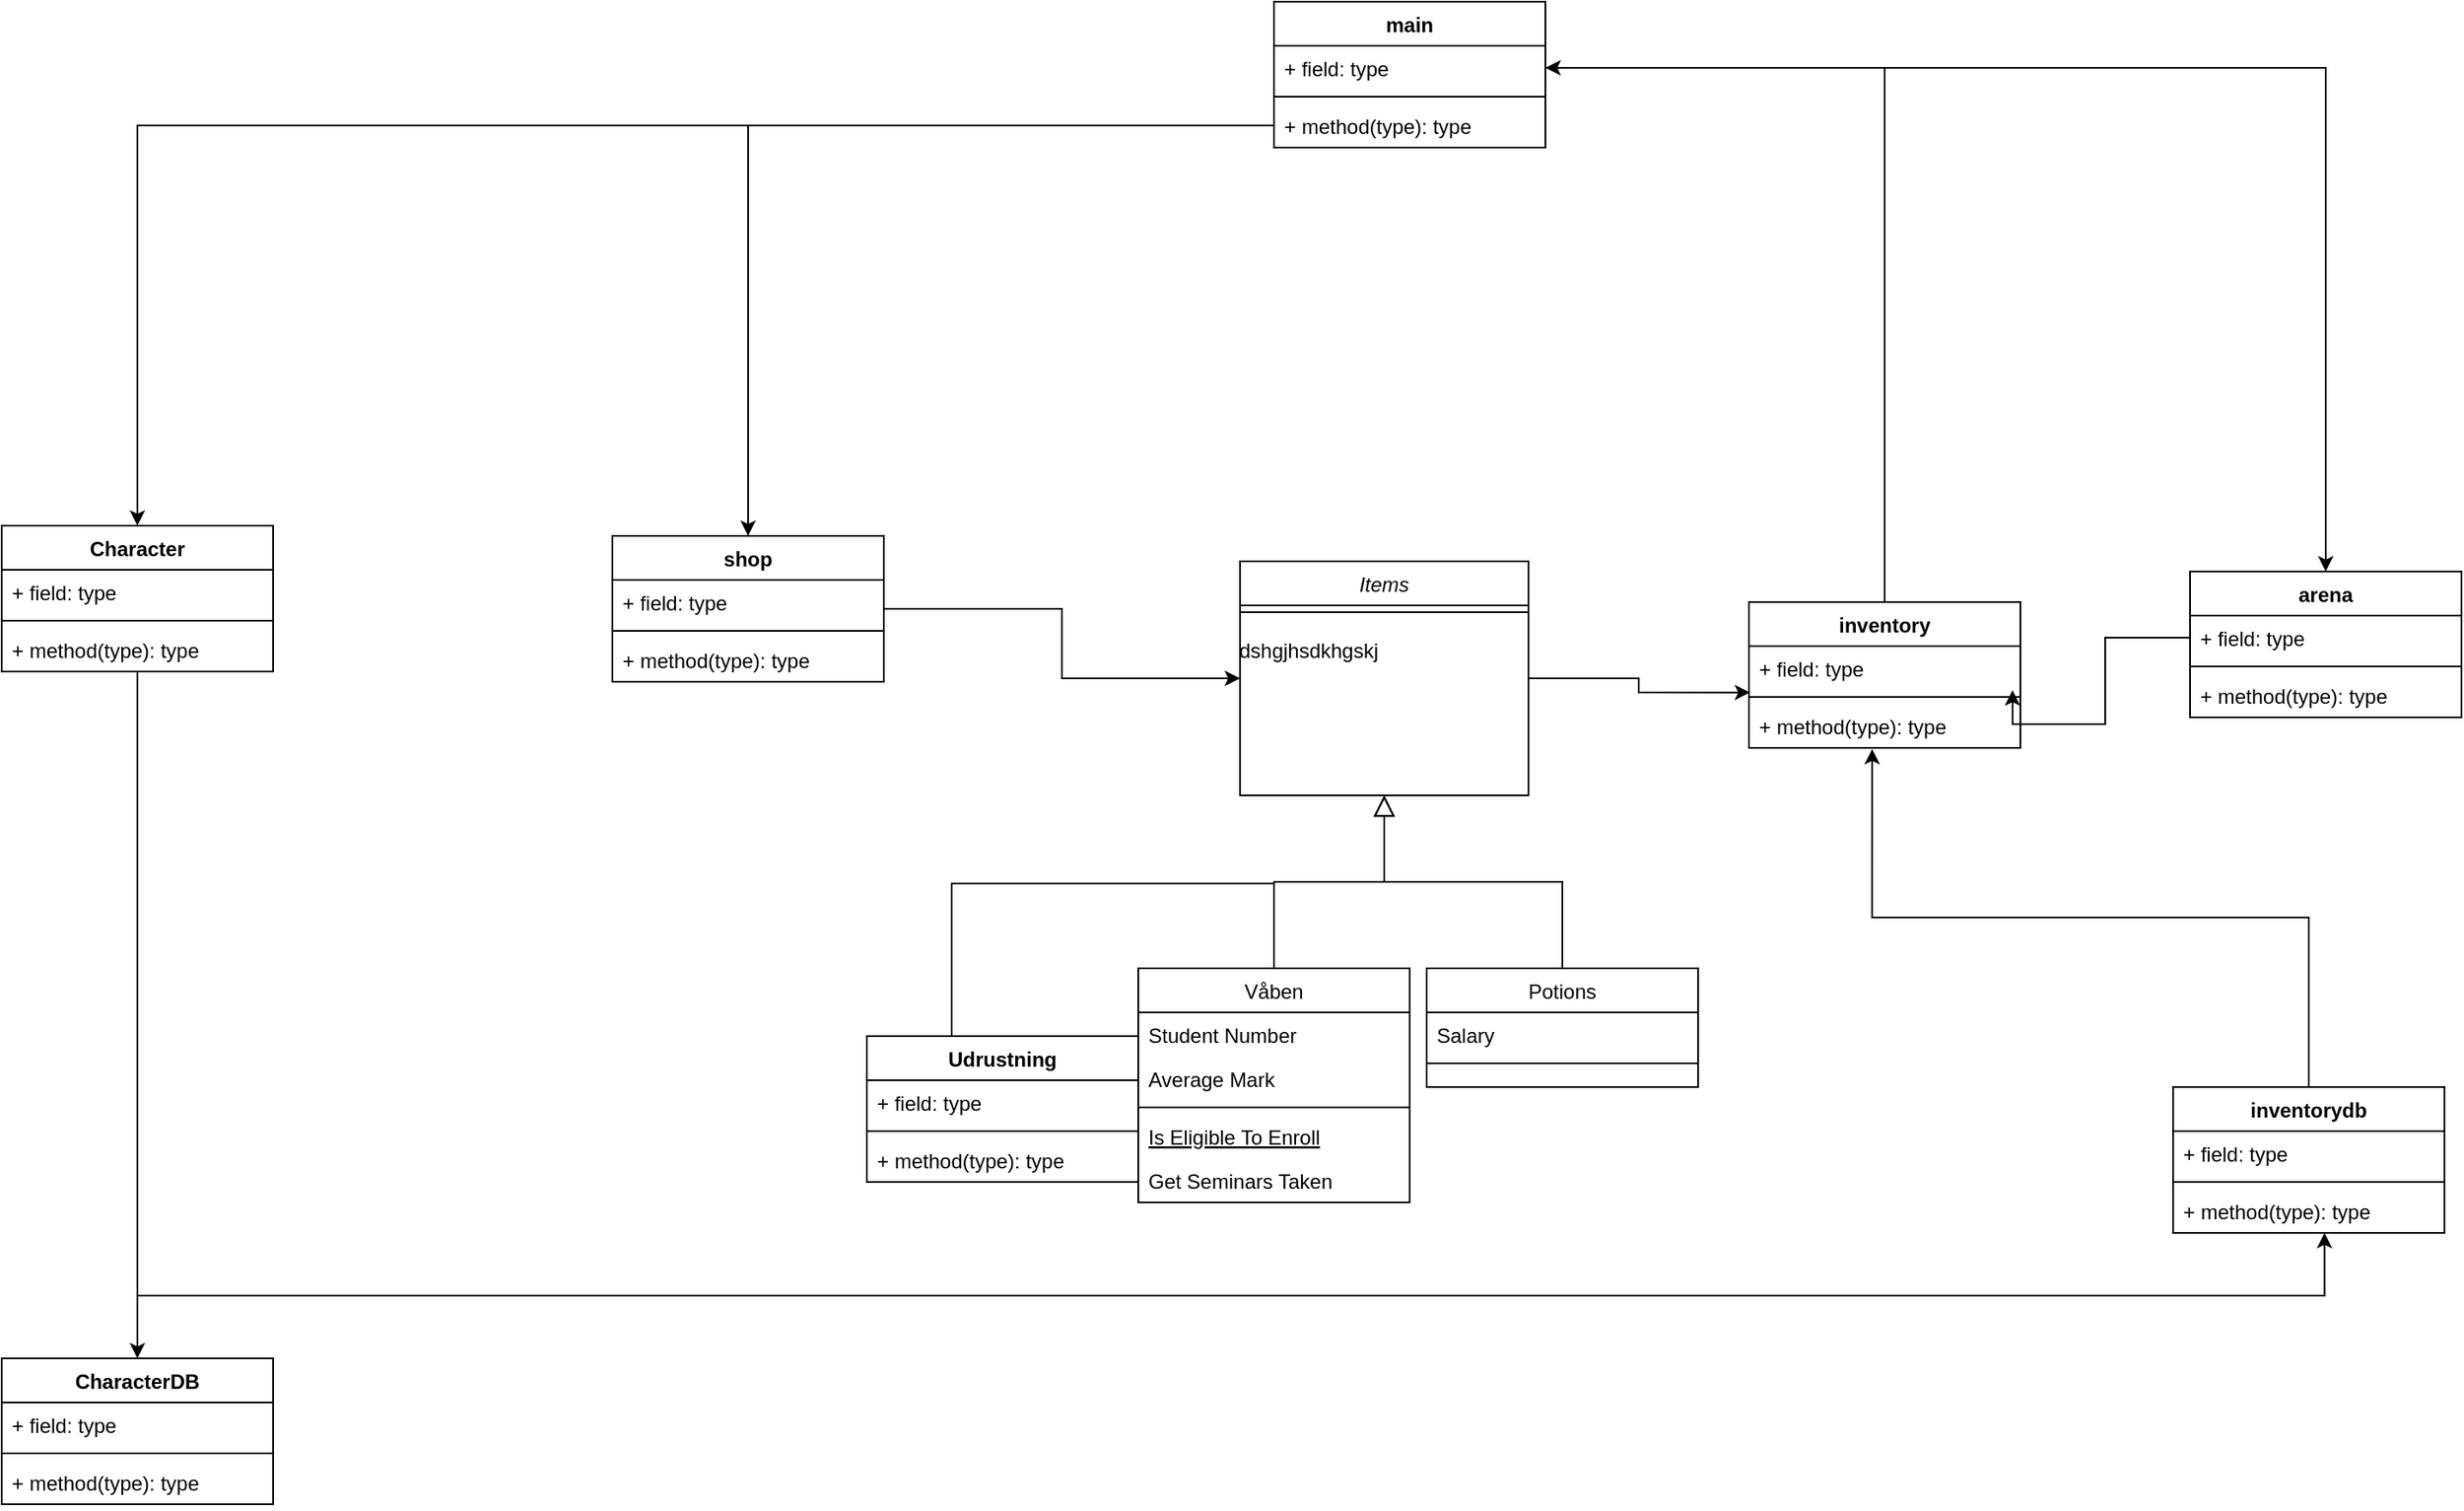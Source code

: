 <mxfile version="25.0.3">
  <diagram id="C5RBs43oDa-KdzZeNtuy" name="Page-1">
    <mxGraphModel dx="1026" dy="692" grid="1" gridSize="10" guides="1" tooltips="1" connect="1" arrows="1" fold="1" page="1" pageScale="1" pageWidth="2339" pageHeight="3300" math="0" shadow="0">
      <root>
        <mxCell id="WIyWlLk6GJQsqaUBKTNV-0" />
        <mxCell id="WIyWlLk6GJQsqaUBKTNV-1" parent="WIyWlLk6GJQsqaUBKTNV-0" />
        <mxCell id="zkfFHV4jXpPFQw0GAbJ--0" value="Items" style="swimlane;fontStyle=2;align=center;verticalAlign=top;childLayout=stackLayout;horizontal=1;startSize=26;horizontalStack=0;resizeParent=1;resizeLast=0;collapsible=1;marginBottom=0;rounded=0;shadow=0;strokeWidth=1;" parent="WIyWlLk6GJQsqaUBKTNV-1" vertex="1">
          <mxGeometry x="990" y="1000" width="170" height="138" as="geometry">
            <mxRectangle x="230" y="140" width="160" height="26" as="alternateBounds" />
          </mxGeometry>
        </mxCell>
        <mxCell id="zkfFHV4jXpPFQw0GAbJ--4" value="" style="line;html=1;strokeWidth=1;align=left;verticalAlign=middle;spacingTop=-1;spacingLeft=3;spacingRight=3;rotatable=0;labelPosition=right;points=[];portConstraint=eastwest;" parent="zkfFHV4jXpPFQw0GAbJ--0" vertex="1">
          <mxGeometry y="26" width="170" height="8" as="geometry" />
        </mxCell>
        <mxCell id="zkfFHV4jXpPFQw0GAbJ--6" value="Våben" style="swimlane;fontStyle=0;align=center;verticalAlign=top;childLayout=stackLayout;horizontal=1;startSize=26;horizontalStack=0;resizeParent=1;resizeLast=0;collapsible=1;marginBottom=0;rounded=0;shadow=0;strokeWidth=1;" parent="WIyWlLk6GJQsqaUBKTNV-1" vertex="1">
          <mxGeometry x="930" y="1240" width="160" height="138" as="geometry">
            <mxRectangle x="130" y="380" width="160" height="26" as="alternateBounds" />
          </mxGeometry>
        </mxCell>
        <mxCell id="zkfFHV4jXpPFQw0GAbJ--7" value="Student Number" style="text;align=left;verticalAlign=top;spacingLeft=4;spacingRight=4;overflow=hidden;rotatable=0;points=[[0,0.5],[1,0.5]];portConstraint=eastwest;" parent="zkfFHV4jXpPFQw0GAbJ--6" vertex="1">
          <mxGeometry y="26" width="160" height="26" as="geometry" />
        </mxCell>
        <mxCell id="zkfFHV4jXpPFQw0GAbJ--8" value="Average Mark" style="text;align=left;verticalAlign=top;spacingLeft=4;spacingRight=4;overflow=hidden;rotatable=0;points=[[0,0.5],[1,0.5]];portConstraint=eastwest;rounded=0;shadow=0;html=0;" parent="zkfFHV4jXpPFQw0GAbJ--6" vertex="1">
          <mxGeometry y="52" width="160" height="26" as="geometry" />
        </mxCell>
        <mxCell id="zkfFHV4jXpPFQw0GAbJ--9" value="" style="line;html=1;strokeWidth=1;align=left;verticalAlign=middle;spacingTop=-1;spacingLeft=3;spacingRight=3;rotatable=0;labelPosition=right;points=[];portConstraint=eastwest;" parent="zkfFHV4jXpPFQw0GAbJ--6" vertex="1">
          <mxGeometry y="78" width="160" height="8" as="geometry" />
        </mxCell>
        <mxCell id="zkfFHV4jXpPFQw0GAbJ--10" value="Is Eligible To Enroll" style="text;align=left;verticalAlign=top;spacingLeft=4;spacingRight=4;overflow=hidden;rotatable=0;points=[[0,0.5],[1,0.5]];portConstraint=eastwest;fontStyle=4" parent="zkfFHV4jXpPFQw0GAbJ--6" vertex="1">
          <mxGeometry y="86" width="160" height="26" as="geometry" />
        </mxCell>
        <mxCell id="zkfFHV4jXpPFQw0GAbJ--11" value="Get Seminars Taken" style="text;align=left;verticalAlign=top;spacingLeft=4;spacingRight=4;overflow=hidden;rotatable=0;points=[[0,0.5],[1,0.5]];portConstraint=eastwest;" parent="zkfFHV4jXpPFQw0GAbJ--6" vertex="1">
          <mxGeometry y="112" width="160" height="26" as="geometry" />
        </mxCell>
        <mxCell id="zkfFHV4jXpPFQw0GAbJ--12" value="" style="endArrow=block;endSize=10;endFill=0;shadow=0;strokeWidth=1;rounded=0;curved=0;edgeStyle=elbowEdgeStyle;elbow=vertical;" parent="WIyWlLk6GJQsqaUBKTNV-1" source="zkfFHV4jXpPFQw0GAbJ--6" target="zkfFHV4jXpPFQw0GAbJ--0" edge="1">
          <mxGeometry width="160" relative="1" as="geometry">
            <mxPoint x="970" y="1083" as="sourcePoint" />
            <mxPoint x="970" y="1083" as="targetPoint" />
          </mxGeometry>
        </mxCell>
        <mxCell id="zkfFHV4jXpPFQw0GAbJ--13" value="Potions" style="swimlane;fontStyle=0;align=center;verticalAlign=top;childLayout=stackLayout;horizontal=1;startSize=26;horizontalStack=0;resizeParent=1;resizeLast=0;collapsible=1;marginBottom=0;rounded=0;shadow=0;strokeWidth=1;" parent="WIyWlLk6GJQsqaUBKTNV-1" vertex="1">
          <mxGeometry x="1100" y="1240" width="160" height="70" as="geometry">
            <mxRectangle x="340" y="380" width="170" height="26" as="alternateBounds" />
          </mxGeometry>
        </mxCell>
        <mxCell id="zkfFHV4jXpPFQw0GAbJ--14" value="Salary" style="text;align=left;verticalAlign=top;spacingLeft=4;spacingRight=4;overflow=hidden;rotatable=0;points=[[0,0.5],[1,0.5]];portConstraint=eastwest;" parent="zkfFHV4jXpPFQw0GAbJ--13" vertex="1">
          <mxGeometry y="26" width="160" height="26" as="geometry" />
        </mxCell>
        <mxCell id="zkfFHV4jXpPFQw0GAbJ--15" value="" style="line;html=1;strokeWidth=1;align=left;verticalAlign=middle;spacingTop=-1;spacingLeft=3;spacingRight=3;rotatable=0;labelPosition=right;points=[];portConstraint=eastwest;" parent="zkfFHV4jXpPFQw0GAbJ--13" vertex="1">
          <mxGeometry y="52" width="160" height="8" as="geometry" />
        </mxCell>
        <mxCell id="zkfFHV4jXpPFQw0GAbJ--16" value="" style="endArrow=block;endSize=10;endFill=0;shadow=0;strokeWidth=1;rounded=0;curved=0;edgeStyle=elbowEdgeStyle;elbow=vertical;" parent="WIyWlLk6GJQsqaUBKTNV-1" source="zkfFHV4jXpPFQw0GAbJ--13" target="zkfFHV4jXpPFQw0GAbJ--0" edge="1">
          <mxGeometry width="160" relative="1" as="geometry">
            <mxPoint x="980" y="1253" as="sourcePoint" />
            <mxPoint x="1080" y="1151" as="targetPoint" />
          </mxGeometry>
        </mxCell>
        <mxCell id="vSExIK04_qFcD2BLQ-SQ-7" value="" style="endArrow=none;html=1;rounded=0;exitX=1;exitY=0.5;exitDx=0;exitDy=0;" parent="WIyWlLk6GJQsqaUBKTNV-1" edge="1">
          <mxGeometry width="50" height="50" relative="1" as="geometry">
            <mxPoint x="820" y="1280" as="sourcePoint" />
            <mxPoint x="1010" y="1190" as="targetPoint" />
            <Array as="points">
              <mxPoint x="820" y="1190" />
            </Array>
          </mxGeometry>
        </mxCell>
        <mxCell id="vSExIK04_qFcD2BLQ-SQ-9" value="Udrustning" style="swimlane;fontStyle=1;align=center;verticalAlign=top;childLayout=stackLayout;horizontal=1;startSize=26;horizontalStack=0;resizeParent=1;resizeParentMax=0;resizeLast=0;collapsible=1;marginBottom=0;whiteSpace=wrap;html=1;" parent="WIyWlLk6GJQsqaUBKTNV-1" vertex="1">
          <mxGeometry x="770" y="1280" width="160" height="86" as="geometry" />
        </mxCell>
        <mxCell id="vSExIK04_qFcD2BLQ-SQ-10" value="+ field: type" style="text;strokeColor=none;fillColor=none;align=left;verticalAlign=top;spacingLeft=4;spacingRight=4;overflow=hidden;rotatable=0;points=[[0,0.5],[1,0.5]];portConstraint=eastwest;whiteSpace=wrap;html=1;" parent="vSExIK04_qFcD2BLQ-SQ-9" vertex="1">
          <mxGeometry y="26" width="160" height="26" as="geometry" />
        </mxCell>
        <mxCell id="vSExIK04_qFcD2BLQ-SQ-11" value="" style="line;strokeWidth=1;fillColor=none;align=left;verticalAlign=middle;spacingTop=-1;spacingLeft=3;spacingRight=3;rotatable=0;labelPosition=right;points=[];portConstraint=eastwest;strokeColor=inherit;" parent="vSExIK04_qFcD2BLQ-SQ-9" vertex="1">
          <mxGeometry y="52" width="160" height="8" as="geometry" />
        </mxCell>
        <mxCell id="vSExIK04_qFcD2BLQ-SQ-12" value="+ method(type): type" style="text;strokeColor=none;fillColor=none;align=left;verticalAlign=top;spacingLeft=4;spacingRight=4;overflow=hidden;rotatable=0;points=[[0,0.5],[1,0.5]];portConstraint=eastwest;whiteSpace=wrap;html=1;" parent="vSExIK04_qFcD2BLQ-SQ-9" vertex="1">
          <mxGeometry y="60" width="160" height="26" as="geometry" />
        </mxCell>
        <mxCell id="j6TAuj9z_zM9uJ7g6sG7-0" value="main" style="swimlane;fontStyle=1;align=center;verticalAlign=top;childLayout=stackLayout;horizontal=1;startSize=26;horizontalStack=0;resizeParent=1;resizeParentMax=0;resizeLast=0;collapsible=1;marginBottom=0;whiteSpace=wrap;html=1;" parent="WIyWlLk6GJQsqaUBKTNV-1" vertex="1">
          <mxGeometry x="1010" y="670" width="160" height="86" as="geometry" />
        </mxCell>
        <mxCell id="j6TAuj9z_zM9uJ7g6sG7-1" value="+ field: type" style="text;strokeColor=none;fillColor=none;align=left;verticalAlign=top;spacingLeft=4;spacingRight=4;overflow=hidden;rotatable=0;points=[[0,0.5],[1,0.5]];portConstraint=eastwest;whiteSpace=wrap;html=1;" parent="j6TAuj9z_zM9uJ7g6sG7-0" vertex="1">
          <mxGeometry y="26" width="160" height="26" as="geometry" />
        </mxCell>
        <mxCell id="j6TAuj9z_zM9uJ7g6sG7-2" value="" style="line;strokeWidth=1;fillColor=none;align=left;verticalAlign=middle;spacingTop=-1;spacingLeft=3;spacingRight=3;rotatable=0;labelPosition=right;points=[];portConstraint=eastwest;strokeColor=inherit;" parent="j6TAuj9z_zM9uJ7g6sG7-0" vertex="1">
          <mxGeometry y="52" width="160" height="8" as="geometry" />
        </mxCell>
        <mxCell id="j6TAuj9z_zM9uJ7g6sG7-3" value="+ method(type): type" style="text;strokeColor=none;fillColor=none;align=left;verticalAlign=top;spacingLeft=4;spacingRight=4;overflow=hidden;rotatable=0;points=[[0,0.5],[1,0.5]];portConstraint=eastwest;whiteSpace=wrap;html=1;" parent="j6TAuj9z_zM9uJ7g6sG7-0" vertex="1">
          <mxGeometry y="60" width="160" height="26" as="geometry" />
        </mxCell>
        <mxCell id="j6TAuj9z_zM9uJ7g6sG7-4" value="inventorydb" style="swimlane;fontStyle=1;align=center;verticalAlign=top;childLayout=stackLayout;horizontal=1;startSize=26;horizontalStack=0;resizeParent=1;resizeParentMax=0;resizeLast=0;collapsible=1;marginBottom=0;whiteSpace=wrap;html=1;" parent="WIyWlLk6GJQsqaUBKTNV-1" vertex="1">
          <mxGeometry x="1540" y="1310" width="160" height="86" as="geometry" />
        </mxCell>
        <mxCell id="j6TAuj9z_zM9uJ7g6sG7-5" value="+ field: type" style="text;strokeColor=none;fillColor=none;align=left;verticalAlign=top;spacingLeft=4;spacingRight=4;overflow=hidden;rotatable=0;points=[[0,0.5],[1,0.5]];portConstraint=eastwest;whiteSpace=wrap;html=1;" parent="j6TAuj9z_zM9uJ7g6sG7-4" vertex="1">
          <mxGeometry y="26" width="160" height="26" as="geometry" />
        </mxCell>
        <mxCell id="j6TAuj9z_zM9uJ7g6sG7-6" value="" style="line;strokeWidth=1;fillColor=none;align=left;verticalAlign=middle;spacingTop=-1;spacingLeft=3;spacingRight=3;rotatable=0;labelPosition=right;points=[];portConstraint=eastwest;strokeColor=inherit;" parent="j6TAuj9z_zM9uJ7g6sG7-4" vertex="1">
          <mxGeometry y="52" width="160" height="8" as="geometry" />
        </mxCell>
        <mxCell id="j6TAuj9z_zM9uJ7g6sG7-7" value="+ method(type): type" style="text;strokeColor=none;fillColor=none;align=left;verticalAlign=top;spacingLeft=4;spacingRight=4;overflow=hidden;rotatable=0;points=[[0,0.5],[1,0.5]];portConstraint=eastwest;whiteSpace=wrap;html=1;" parent="j6TAuj9z_zM9uJ7g6sG7-4" vertex="1">
          <mxGeometry y="60" width="160" height="26" as="geometry" />
        </mxCell>
        <mxCell id="j6TAuj9z_zM9uJ7g6sG7-8" value="arena" style="swimlane;fontStyle=1;align=center;verticalAlign=top;childLayout=stackLayout;horizontal=1;startSize=26;horizontalStack=0;resizeParent=1;resizeParentMax=0;resizeLast=0;collapsible=1;marginBottom=0;whiteSpace=wrap;html=1;" parent="WIyWlLk6GJQsqaUBKTNV-1" vertex="1">
          <mxGeometry x="1550" y="1006" width="160" height="86" as="geometry" />
        </mxCell>
        <mxCell id="j6TAuj9z_zM9uJ7g6sG7-9" value="+ field: type" style="text;strokeColor=none;fillColor=none;align=left;verticalAlign=top;spacingLeft=4;spacingRight=4;overflow=hidden;rotatable=0;points=[[0,0.5],[1,0.5]];portConstraint=eastwest;whiteSpace=wrap;html=1;" parent="j6TAuj9z_zM9uJ7g6sG7-8" vertex="1">
          <mxGeometry y="26" width="160" height="26" as="geometry" />
        </mxCell>
        <mxCell id="j6TAuj9z_zM9uJ7g6sG7-10" value="" style="line;strokeWidth=1;fillColor=none;align=left;verticalAlign=middle;spacingTop=-1;spacingLeft=3;spacingRight=3;rotatable=0;labelPosition=right;points=[];portConstraint=eastwest;strokeColor=inherit;" parent="j6TAuj9z_zM9uJ7g6sG7-8" vertex="1">
          <mxGeometry y="52" width="160" height="8" as="geometry" />
        </mxCell>
        <mxCell id="j6TAuj9z_zM9uJ7g6sG7-11" value="+ method(type): type" style="text;strokeColor=none;fillColor=none;align=left;verticalAlign=top;spacingLeft=4;spacingRight=4;overflow=hidden;rotatable=0;points=[[0,0.5],[1,0.5]];portConstraint=eastwest;whiteSpace=wrap;html=1;" parent="j6TAuj9z_zM9uJ7g6sG7-8" vertex="1">
          <mxGeometry y="60" width="160" height="26" as="geometry" />
        </mxCell>
        <mxCell id="j6TAuj9z_zM9uJ7g6sG7-38" style="edgeStyle=orthogonalEdgeStyle;rounded=0;orthogonalLoop=1;jettySize=auto;html=1;entryX=0;entryY=0.5;entryDx=0;entryDy=0;" parent="WIyWlLk6GJQsqaUBKTNV-1" source="j6TAuj9z_zM9uJ7g6sG7-12" target="zkfFHV4jXpPFQw0GAbJ--0" edge="1">
          <mxGeometry relative="1" as="geometry" />
        </mxCell>
        <mxCell id="j6TAuj9z_zM9uJ7g6sG7-12" value="shop" style="swimlane;fontStyle=1;align=center;verticalAlign=top;childLayout=stackLayout;horizontal=1;startSize=26;horizontalStack=0;resizeParent=1;resizeParentMax=0;resizeLast=0;collapsible=1;marginBottom=0;whiteSpace=wrap;html=1;" parent="WIyWlLk6GJQsqaUBKTNV-1" vertex="1">
          <mxGeometry x="620" y="985" width="160" height="86" as="geometry" />
        </mxCell>
        <mxCell id="j6TAuj9z_zM9uJ7g6sG7-13" value="+ field: type" style="text;strokeColor=none;fillColor=none;align=left;verticalAlign=top;spacingLeft=4;spacingRight=4;overflow=hidden;rotatable=0;points=[[0,0.5],[1,0.5]];portConstraint=eastwest;whiteSpace=wrap;html=1;" parent="j6TAuj9z_zM9uJ7g6sG7-12" vertex="1">
          <mxGeometry y="26" width="160" height="26" as="geometry" />
        </mxCell>
        <mxCell id="j6TAuj9z_zM9uJ7g6sG7-14" value="" style="line;strokeWidth=1;fillColor=none;align=left;verticalAlign=middle;spacingTop=-1;spacingLeft=3;spacingRight=3;rotatable=0;labelPosition=right;points=[];portConstraint=eastwest;strokeColor=inherit;" parent="j6TAuj9z_zM9uJ7g6sG7-12" vertex="1">
          <mxGeometry y="52" width="160" height="8" as="geometry" />
        </mxCell>
        <mxCell id="j6TAuj9z_zM9uJ7g6sG7-15" value="+ method(type): type" style="text;strokeColor=none;fillColor=none;align=left;verticalAlign=top;spacingLeft=4;spacingRight=4;overflow=hidden;rotatable=0;points=[[0,0.5],[1,0.5]];portConstraint=eastwest;whiteSpace=wrap;html=1;" parent="j6TAuj9z_zM9uJ7g6sG7-12" vertex="1">
          <mxGeometry y="60" width="160" height="26" as="geometry" />
        </mxCell>
        <mxCell id="j6TAuj9z_zM9uJ7g6sG7-37" style="edgeStyle=orthogonalEdgeStyle;rounded=0;orthogonalLoop=1;jettySize=auto;html=1;entryX=1;entryY=0.5;entryDx=0;entryDy=0;" parent="WIyWlLk6GJQsqaUBKTNV-1" source="j6TAuj9z_zM9uJ7g6sG7-16" target="j6TAuj9z_zM9uJ7g6sG7-1" edge="1">
          <mxGeometry relative="1" as="geometry" />
        </mxCell>
        <mxCell id="j6TAuj9z_zM9uJ7g6sG7-16" value="inventory" style="swimlane;fontStyle=1;align=center;verticalAlign=top;childLayout=stackLayout;horizontal=1;startSize=26;horizontalStack=0;resizeParent=1;resizeParentMax=0;resizeLast=0;collapsible=1;marginBottom=0;whiteSpace=wrap;html=1;" parent="WIyWlLk6GJQsqaUBKTNV-1" vertex="1">
          <mxGeometry x="1290" y="1024" width="160" height="86" as="geometry" />
        </mxCell>
        <mxCell id="j6TAuj9z_zM9uJ7g6sG7-17" value="+ field: type" style="text;strokeColor=none;fillColor=none;align=left;verticalAlign=top;spacingLeft=4;spacingRight=4;overflow=hidden;rotatable=0;points=[[0,0.5],[1,0.5]];portConstraint=eastwest;whiteSpace=wrap;html=1;" parent="j6TAuj9z_zM9uJ7g6sG7-16" vertex="1">
          <mxGeometry y="26" width="160" height="26" as="geometry" />
        </mxCell>
        <mxCell id="j6TAuj9z_zM9uJ7g6sG7-18" value="" style="line;strokeWidth=1;fillColor=none;align=left;verticalAlign=middle;spacingTop=-1;spacingLeft=3;spacingRight=3;rotatable=0;labelPosition=right;points=[];portConstraint=eastwest;strokeColor=inherit;" parent="j6TAuj9z_zM9uJ7g6sG7-16" vertex="1">
          <mxGeometry y="52" width="160" height="8" as="geometry" />
        </mxCell>
        <mxCell id="j6TAuj9z_zM9uJ7g6sG7-19" value="+ method(type): type" style="text;strokeColor=none;fillColor=none;align=left;verticalAlign=top;spacingLeft=4;spacingRight=4;overflow=hidden;rotatable=0;points=[[0,0.5],[1,0.5]];portConstraint=eastwest;whiteSpace=wrap;html=1;" parent="j6TAuj9z_zM9uJ7g6sG7-16" vertex="1">
          <mxGeometry y="60" width="160" height="26" as="geometry" />
        </mxCell>
        <mxCell id="j6TAuj9z_zM9uJ7g6sG7-30" style="edgeStyle=orthogonalEdgeStyle;rounded=0;orthogonalLoop=1;jettySize=auto;html=1;entryX=0.5;entryY=0;entryDx=0;entryDy=0;" parent="WIyWlLk6GJQsqaUBKTNV-1" source="j6TAuj9z_zM9uJ7g6sG7-21" target="j6TAuj9z_zM9uJ7g6sG7-25" edge="1">
          <mxGeometry relative="1" as="geometry" />
        </mxCell>
        <mxCell id="j6TAuj9z_zM9uJ7g6sG7-21" value="Character" style="swimlane;fontStyle=1;align=center;verticalAlign=top;childLayout=stackLayout;horizontal=1;startSize=26;horizontalStack=0;resizeParent=1;resizeParentMax=0;resizeLast=0;collapsible=1;marginBottom=0;whiteSpace=wrap;html=1;" parent="WIyWlLk6GJQsqaUBKTNV-1" vertex="1">
          <mxGeometry x="260" y="979" width="160" height="86" as="geometry" />
        </mxCell>
        <mxCell id="j6TAuj9z_zM9uJ7g6sG7-22" value="+ field: type" style="text;strokeColor=none;fillColor=none;align=left;verticalAlign=top;spacingLeft=4;spacingRight=4;overflow=hidden;rotatable=0;points=[[0,0.5],[1,0.5]];portConstraint=eastwest;whiteSpace=wrap;html=1;" parent="j6TAuj9z_zM9uJ7g6sG7-21" vertex="1">
          <mxGeometry y="26" width="160" height="26" as="geometry" />
        </mxCell>
        <mxCell id="j6TAuj9z_zM9uJ7g6sG7-23" value="" style="line;strokeWidth=1;fillColor=none;align=left;verticalAlign=middle;spacingTop=-1;spacingLeft=3;spacingRight=3;rotatable=0;labelPosition=right;points=[];portConstraint=eastwest;strokeColor=inherit;" parent="j6TAuj9z_zM9uJ7g6sG7-21" vertex="1">
          <mxGeometry y="52" width="160" height="8" as="geometry" />
        </mxCell>
        <mxCell id="j6TAuj9z_zM9uJ7g6sG7-24" value="+ method(type): type" style="text;strokeColor=none;fillColor=none;align=left;verticalAlign=top;spacingLeft=4;spacingRight=4;overflow=hidden;rotatable=0;points=[[0,0.5],[1,0.5]];portConstraint=eastwest;whiteSpace=wrap;html=1;" parent="j6TAuj9z_zM9uJ7g6sG7-21" vertex="1">
          <mxGeometry y="60" width="160" height="26" as="geometry" />
        </mxCell>
        <mxCell id="j6TAuj9z_zM9uJ7g6sG7-25" value="CharacterDB" style="swimlane;fontStyle=1;align=center;verticalAlign=top;childLayout=stackLayout;horizontal=1;startSize=26;horizontalStack=0;resizeParent=1;resizeParentMax=0;resizeLast=0;collapsible=1;marginBottom=0;whiteSpace=wrap;html=1;" parent="WIyWlLk6GJQsqaUBKTNV-1" vertex="1">
          <mxGeometry x="260" y="1470" width="160" height="86" as="geometry" />
        </mxCell>
        <mxCell id="j6TAuj9z_zM9uJ7g6sG7-26" value="+ field: type" style="text;strokeColor=none;fillColor=none;align=left;verticalAlign=top;spacingLeft=4;spacingRight=4;overflow=hidden;rotatable=0;points=[[0,0.5],[1,0.5]];portConstraint=eastwest;whiteSpace=wrap;html=1;" parent="j6TAuj9z_zM9uJ7g6sG7-25" vertex="1">
          <mxGeometry y="26" width="160" height="26" as="geometry" />
        </mxCell>
        <mxCell id="j6TAuj9z_zM9uJ7g6sG7-27" value="" style="line;strokeWidth=1;fillColor=none;align=left;verticalAlign=middle;spacingTop=-1;spacingLeft=3;spacingRight=3;rotatable=0;labelPosition=right;points=[];portConstraint=eastwest;strokeColor=inherit;" parent="j6TAuj9z_zM9uJ7g6sG7-25" vertex="1">
          <mxGeometry y="52" width="160" height="8" as="geometry" />
        </mxCell>
        <mxCell id="j6TAuj9z_zM9uJ7g6sG7-28" value="+ method(type): type" style="text;strokeColor=none;fillColor=none;align=left;verticalAlign=top;spacingLeft=4;spacingRight=4;overflow=hidden;rotatable=0;points=[[0,0.5],[1,0.5]];portConstraint=eastwest;whiteSpace=wrap;html=1;" parent="j6TAuj9z_zM9uJ7g6sG7-25" vertex="1">
          <mxGeometry y="60" width="160" height="26" as="geometry" />
        </mxCell>
        <mxCell id="j6TAuj9z_zM9uJ7g6sG7-29" style="edgeStyle=orthogonalEdgeStyle;rounded=0;orthogonalLoop=1;jettySize=auto;html=1;entryX=0.558;entryY=1;entryDx=0;entryDy=0;entryPerimeter=0;" parent="WIyWlLk6GJQsqaUBKTNV-1" source="j6TAuj9z_zM9uJ7g6sG7-25" target="j6TAuj9z_zM9uJ7g6sG7-7" edge="1">
          <mxGeometry relative="1" as="geometry" />
        </mxCell>
        <mxCell id="j6TAuj9z_zM9uJ7g6sG7-31" style="edgeStyle=orthogonalEdgeStyle;rounded=0;orthogonalLoop=1;jettySize=auto;html=1;entryX=0.5;entryY=0;entryDx=0;entryDy=0;" parent="WIyWlLk6GJQsqaUBKTNV-1" source="j6TAuj9z_zM9uJ7g6sG7-3" target="j6TAuj9z_zM9uJ7g6sG7-21" edge="1">
          <mxGeometry relative="1" as="geometry" />
        </mxCell>
        <mxCell id="j6TAuj9z_zM9uJ7g6sG7-32" style="edgeStyle=orthogonalEdgeStyle;rounded=0;orthogonalLoop=1;jettySize=auto;html=1;" parent="WIyWlLk6GJQsqaUBKTNV-1" source="j6TAuj9z_zM9uJ7g6sG7-3" target="j6TAuj9z_zM9uJ7g6sG7-12" edge="1">
          <mxGeometry relative="1" as="geometry" />
        </mxCell>
        <mxCell id="j6TAuj9z_zM9uJ7g6sG7-33" style="edgeStyle=orthogonalEdgeStyle;rounded=0;orthogonalLoop=1;jettySize=auto;html=1;entryX=0.5;entryY=0;entryDx=0;entryDy=0;" parent="WIyWlLk6GJQsqaUBKTNV-1" source="j6TAuj9z_zM9uJ7g6sG7-1" target="j6TAuj9z_zM9uJ7g6sG7-8" edge="1">
          <mxGeometry relative="1" as="geometry" />
        </mxCell>
        <mxCell id="j6TAuj9z_zM9uJ7g6sG7-34" style="edgeStyle=orthogonalEdgeStyle;rounded=0;orthogonalLoop=1;jettySize=auto;html=1;entryX=0.971;entryY=1;entryDx=0;entryDy=0;entryPerimeter=0;" parent="WIyWlLk6GJQsqaUBKTNV-1" source="j6TAuj9z_zM9uJ7g6sG7-9" target="j6TAuj9z_zM9uJ7g6sG7-17" edge="1">
          <mxGeometry relative="1" as="geometry" />
        </mxCell>
        <mxCell id="j6TAuj9z_zM9uJ7g6sG7-35" style="edgeStyle=orthogonalEdgeStyle;rounded=0;orthogonalLoop=1;jettySize=auto;html=1;entryX=0.004;entryY=1.051;entryDx=0;entryDy=0;entryPerimeter=0;" parent="WIyWlLk6GJQsqaUBKTNV-1" source="zkfFHV4jXpPFQw0GAbJ--0" target="j6TAuj9z_zM9uJ7g6sG7-17" edge="1">
          <mxGeometry relative="1" as="geometry" />
        </mxCell>
        <mxCell id="j6TAuj9z_zM9uJ7g6sG7-36" style="edgeStyle=orthogonalEdgeStyle;rounded=0;orthogonalLoop=1;jettySize=auto;html=1;entryX=0.454;entryY=1.026;entryDx=0;entryDy=0;entryPerimeter=0;" parent="WIyWlLk6GJQsqaUBKTNV-1" source="j6TAuj9z_zM9uJ7g6sG7-4" target="j6TAuj9z_zM9uJ7g6sG7-19" edge="1">
          <mxGeometry relative="1" as="geometry" />
        </mxCell>
        <mxCell id="jjzLCNXj7pyE1rVIp7b3-0" value="dshgjhsdkhgskj" style="text;html=1;align=center;verticalAlign=middle;resizable=0;points=[];autosize=1;strokeColor=none;fillColor=none;" parent="WIyWlLk6GJQsqaUBKTNV-1" vertex="1">
          <mxGeometry x="975" y="1038" width="110" height="30" as="geometry" />
        </mxCell>
      </root>
    </mxGraphModel>
  </diagram>
</mxfile>
